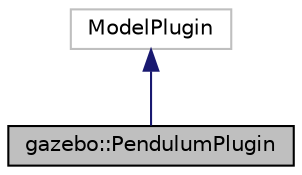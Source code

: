 digraph "gazebo::PendulumPlugin"
{
 // LATEX_PDF_SIZE
  edge [fontname="Helvetica",fontsize="10",labelfontname="Helvetica",labelfontsize="10"];
  node [fontname="Helvetica",fontsize="10",shape=record];
  Node1 [label="gazebo::PendulumPlugin",height=0.2,width=0.4,color="black", fillcolor="grey75", style="filled", fontcolor="black",tooltip="A plugin to control the pendulum robot."];
  Node2 -> Node1 [dir="back",color="midnightblue",fontsize="10",style="solid",fontname="Helvetica"];
  Node2 [label="ModelPlugin",height=0.2,width=0.4,color="grey75", fillcolor="white", style="filled",tooltip=" "];
}
